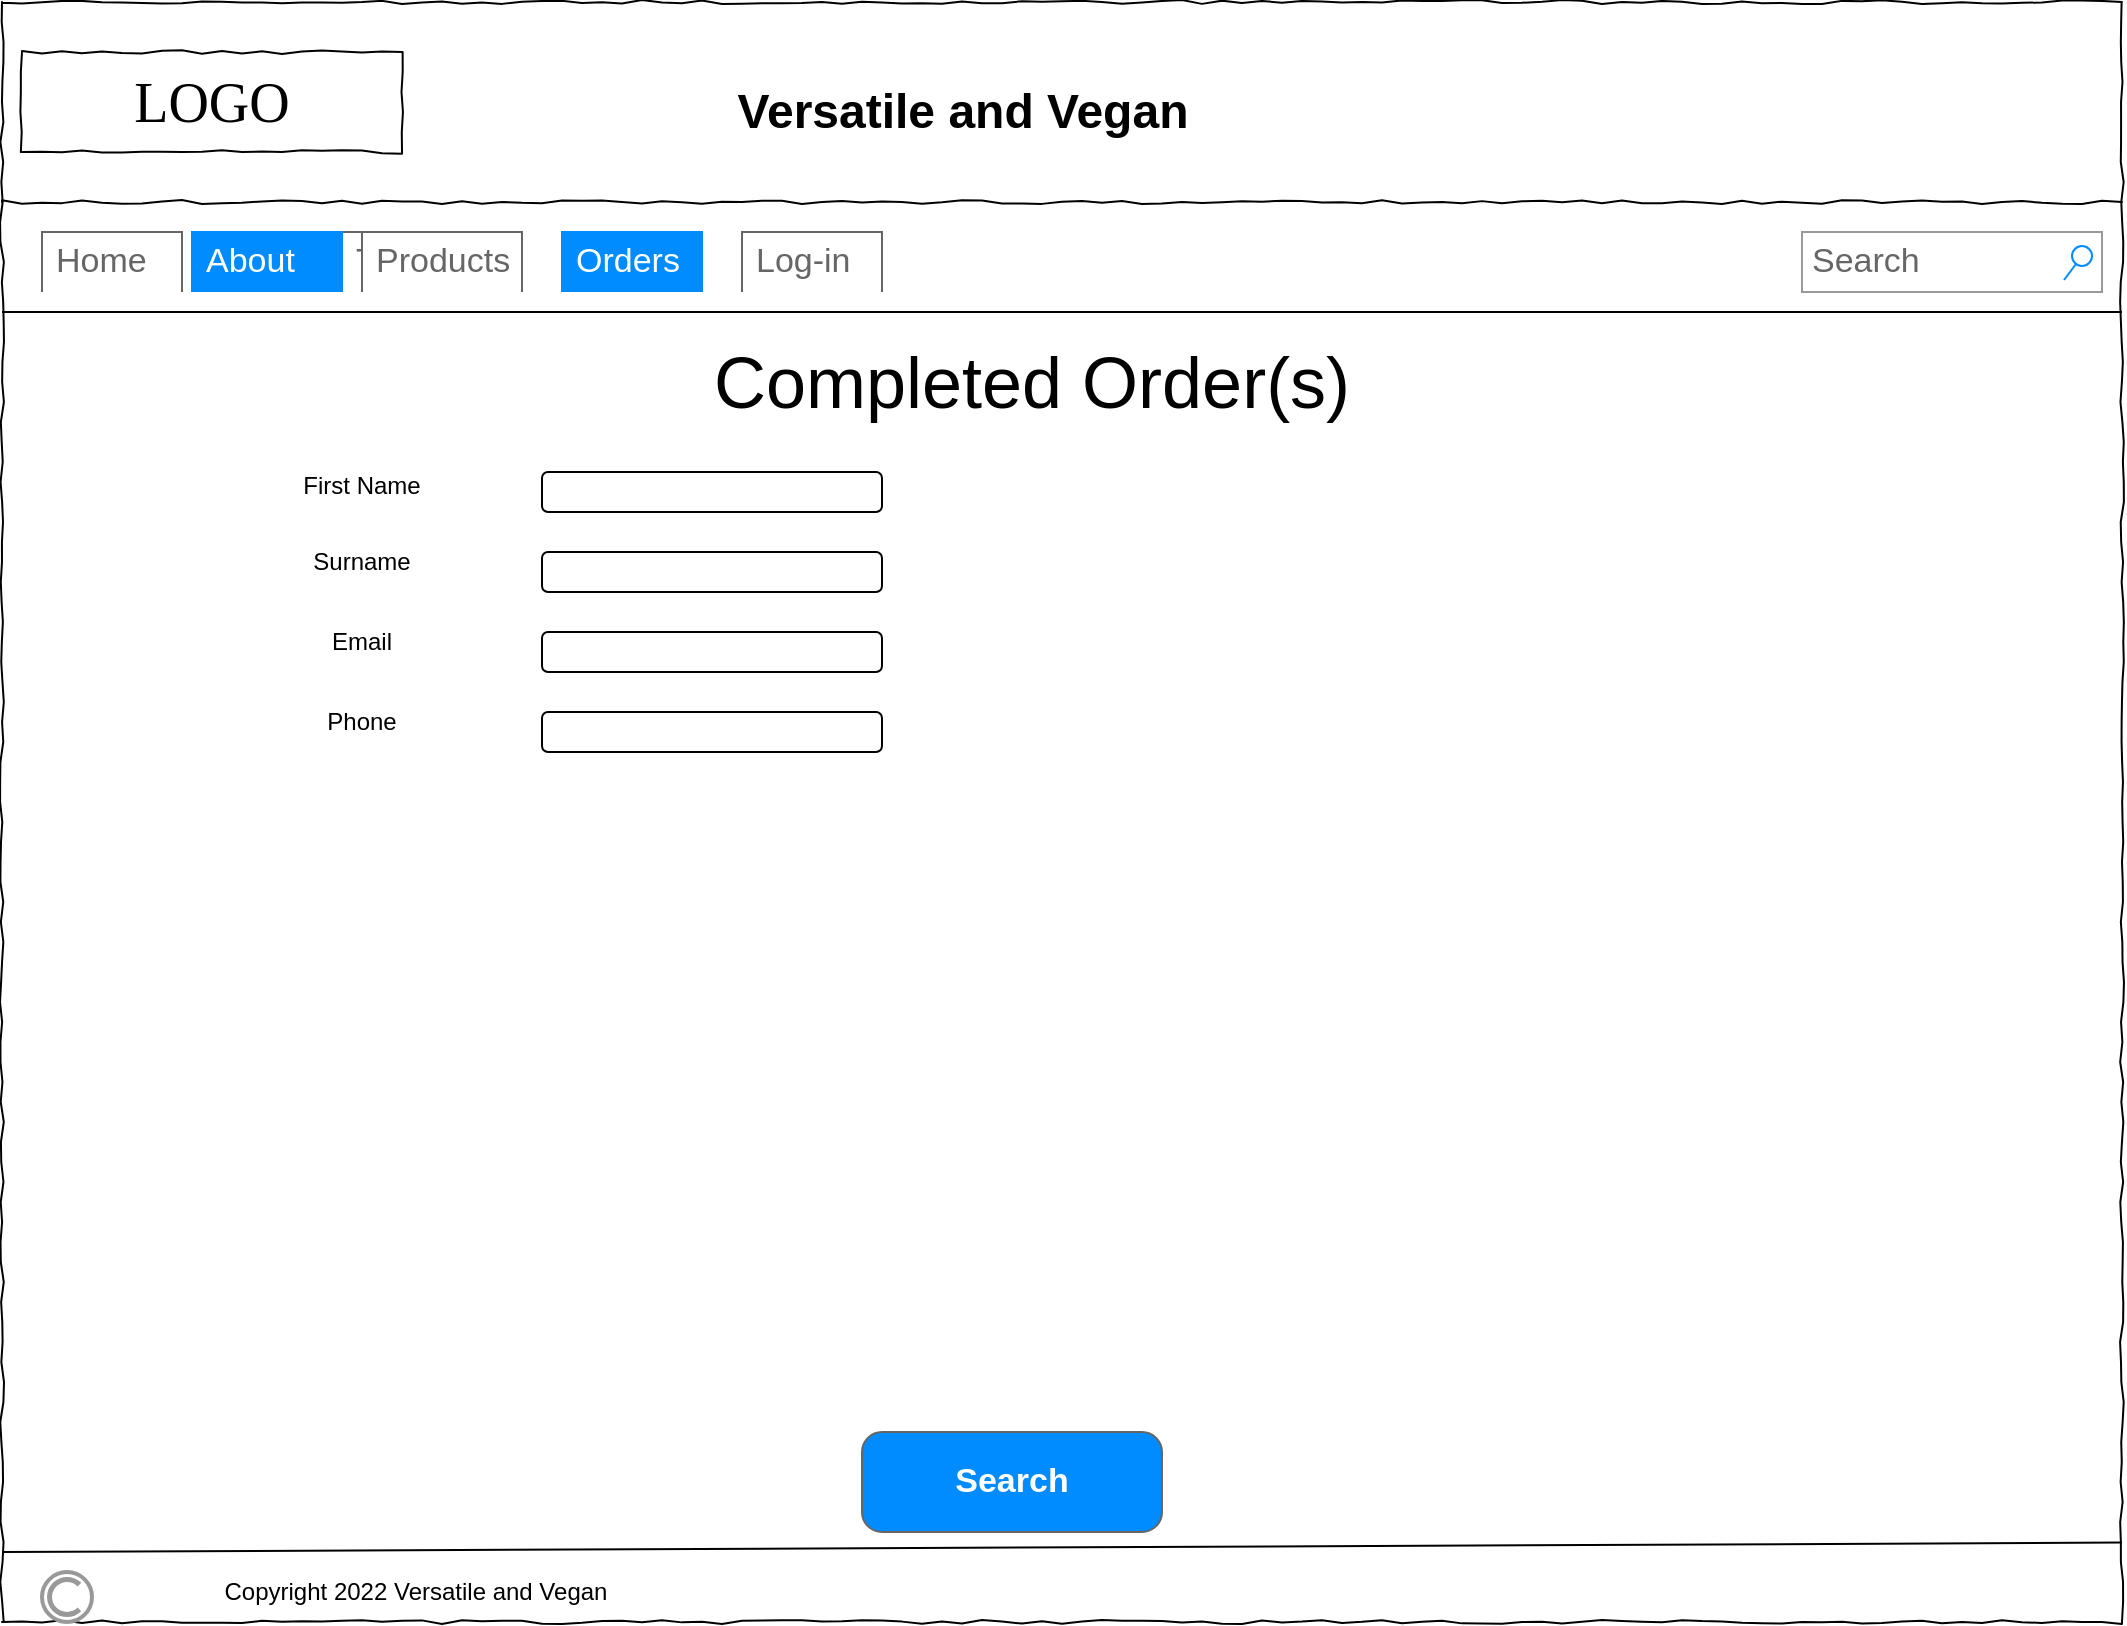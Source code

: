 <mxfile version="18.0.7" type="github">
  <diagram name="Page-1" id="03018318-947c-dd8e-b7a3-06fadd420f32">
    <mxGraphModel dx="2062" dy="1097" grid="1" gridSize="10" guides="1" tooltips="1" connect="1" arrows="1" fold="1" page="1" pageScale="1" pageWidth="1100" pageHeight="850" background="none" math="0" shadow="0">
      <root>
        <mxCell id="0" />
        <mxCell id="1" parent="0" />
        <mxCell id="677b7b8949515195-1" value="&lt;br&gt;" style="whiteSpace=wrap;html=1;rounded=0;shadow=0;labelBackgroundColor=none;strokeColor=#000000;strokeWidth=1;fillColor=none;fontFamily=Verdana;fontSize=12;fontColor=#000000;align=center;comic=1;" parent="1" vertex="1">
          <mxGeometry x="20" y="5" width="1060" height="810" as="geometry" />
        </mxCell>
        <mxCell id="677b7b8949515195-2" value="LOGO" style="whiteSpace=wrap;html=1;rounded=0;shadow=0;labelBackgroundColor=none;strokeWidth=1;fontFamily=Verdana;fontSize=28;align=center;comic=1;" parent="1" vertex="1">
          <mxGeometry x="30" y="30" width="190" height="50" as="geometry" />
        </mxCell>
        <mxCell id="677b7b8949515195-9" value="" style="line;strokeWidth=1;html=1;rounded=0;shadow=0;labelBackgroundColor=none;fillColor=none;fontFamily=Verdana;fontSize=14;fontColor=#000000;align=center;comic=1;" parent="1" vertex="1">
          <mxGeometry x="20" y="100" width="1060" height="10" as="geometry" />
        </mxCell>
        <mxCell id="BdIwxWL2ztRp1uxpC_Id-1" value="&lt;font style=&quot;font-size: 36px;&quot;&gt;Completed Order(s)&lt;/font&gt;" style="text;html=1;strokeColor=none;fillColor=none;align=center;verticalAlign=middle;whiteSpace=wrap;rounded=0;" vertex="1" parent="1">
          <mxGeometry x="150" y="180" width="770" height="30" as="geometry" />
        </mxCell>
        <mxCell id="BdIwxWL2ztRp1uxpC_Id-7" value="" style="endArrow=none;html=1;rounded=0;fontSize=36;" edge="1" parent="1">
          <mxGeometry width="50" height="50" relative="1" as="geometry">
            <mxPoint x="20" y="160" as="sourcePoint" />
            <mxPoint x="1080" y="160" as="targetPoint" />
          </mxGeometry>
        </mxCell>
        <mxCell id="BdIwxWL2ztRp1uxpC_Id-8" value="Tab 1" style="strokeWidth=1;shadow=0;dashed=0;align=center;html=1;shape=mxgraph.mockup.forms.uRect;fontSize=17;fontColor=#666666;align=left;spacingLeft=5;strokeColor=#666666;" vertex="1" parent="1">
          <mxGeometry x="40" y="120" width="70" height="30" as="geometry" />
        </mxCell>
        <mxCell id="BdIwxWL2ztRp1uxpC_Id-9" value="Tab 2" style="strokeWidth=1;shadow=0;dashed=0;align=center;html=1;shape=mxgraph.mockup.forms.uRect;fontSize=17;fontColor=#ffffff;align=left;spacingLeft=5;strokeColor=#008cff;fillColor=#008cff;" vertex="1" parent="1">
          <mxGeometry x="115" y="120" width="70" height="30" as="geometry" />
        </mxCell>
        <mxCell id="BdIwxWL2ztRp1uxpC_Id-10" value="Tab 3" style="strokeWidth=1;shadow=0;dashed=0;align=center;html=1;shape=mxgraph.mockup.forms.uRect;fontSize=17;fontColor=#666666;align=left;spacingLeft=5;strokeColor=#666666;" vertex="1" parent="1">
          <mxGeometry x="190" y="120" width="70" height="30" as="geometry" />
        </mxCell>
        <mxCell id="BdIwxWL2ztRp1uxpC_Id-11" value="Home" style="strokeWidth=1;shadow=0;dashed=0;align=center;html=1;shape=mxgraph.mockup.forms.uRect;fontSize=17;fontColor=#666666;align=left;spacingLeft=5;strokeColor=#666666;" vertex="1" parent="1">
          <mxGeometry x="40" y="120" width="70" height="30" as="geometry" />
        </mxCell>
        <mxCell id="BdIwxWL2ztRp1uxpC_Id-12" value="About" style="strokeWidth=1;shadow=0;dashed=0;align=center;html=1;shape=mxgraph.mockup.forms.uRect;fontSize=17;fontColor=#ffffff;align=left;spacingLeft=5;strokeColor=#008cff;fillColor=#008cff;" vertex="1" parent="1">
          <mxGeometry x="115" y="120" width="75" height="30" as="geometry" />
        </mxCell>
        <mxCell id="BdIwxWL2ztRp1uxpC_Id-13" value="Products" style="strokeWidth=1;shadow=0;dashed=0;align=center;html=1;shape=mxgraph.mockup.forms.uRect;fontSize=17;fontColor=#666666;align=left;spacingLeft=5;strokeColor=#666666;" vertex="1" parent="1">
          <mxGeometry x="200" y="120" width="80" height="30" as="geometry" />
        </mxCell>
        <mxCell id="BdIwxWL2ztRp1uxpC_Id-16" value="Log-in" style="strokeWidth=1;shadow=0;dashed=0;align=center;html=1;shape=mxgraph.mockup.forms.uRect;fontSize=17;fontColor=#666666;align=left;spacingLeft=5;strokeColor=#666666;" vertex="1" parent="1">
          <mxGeometry x="390" y="120" width="70" height="30" as="geometry" />
        </mxCell>
        <mxCell id="BdIwxWL2ztRp1uxpC_Id-17" value="" style="endArrow=none;html=1;rounded=0;fontSize=36;entryX=1;entryY=0.951;entryDx=0;entryDy=0;entryPerimeter=0;" edge="1" parent="1" target="677b7b8949515195-1">
          <mxGeometry width="50" height="50" relative="1" as="geometry">
            <mxPoint x="20" y="780" as="sourcePoint" />
            <mxPoint x="70" y="730" as="targetPoint" />
          </mxGeometry>
        </mxCell>
        <mxCell id="BdIwxWL2ztRp1uxpC_Id-18" value="" style="strokeColor=#999999;verticalLabelPosition=bottom;shadow=0;dashed=0;verticalAlign=top;strokeWidth=2;html=1;shape=mxgraph.mockup.misc.copyrightIcon;fontSize=36;" vertex="1" parent="1">
          <mxGeometry x="40" y="790" width="25" height="25" as="geometry" />
        </mxCell>
        <mxCell id="BdIwxWL2ztRp1uxpC_Id-26" value="Search" style="strokeWidth=1;shadow=0;dashed=0;align=center;html=1;shape=mxgraph.mockup.forms.searchBox;strokeColor=#999999;mainText=;strokeColor2=#008cff;fontColor=#666666;fontSize=17;align=left;spacingLeft=3;" vertex="1" parent="1">
          <mxGeometry x="920" y="120" width="150" height="30" as="geometry" />
        </mxCell>
        <mxCell id="BdIwxWL2ztRp1uxpC_Id-28" value="Orders" style="strokeWidth=1;shadow=0;dashed=0;align=center;html=1;shape=mxgraph.mockup.forms.uRect;fontSize=17;fontColor=#ffffff;align=left;spacingLeft=5;strokeColor=#008cff;fillColor=#008cff;" vertex="1" parent="1">
          <mxGeometry x="300" y="120" width="70" height="30" as="geometry" />
        </mxCell>
        <mxCell id="BdIwxWL2ztRp1uxpC_Id-29" value="Copyright 2022&amp;nbsp;Versatile and Vegan " style="text;html=1;strokeColor=none;fillColor=none;align=center;verticalAlign=middle;whiteSpace=wrap;rounded=0;fontSize=12;" vertex="1" parent="1">
          <mxGeometry x="72.5" y="785" width="307.5" height="30" as="geometry" />
        </mxCell>
        <mxCell id="BdIwxWL2ztRp1uxpC_Id-30" value="Versatile and Vegan " style="text;strokeColor=none;fillColor=none;html=1;fontSize=24;fontStyle=1;verticalAlign=middle;align=center;" vertex="1" parent="1">
          <mxGeometry x="390" y="40" width="220" height="40" as="geometry" />
        </mxCell>
        <mxCell id="BdIwxWL2ztRp1uxpC_Id-40" value="Search" style="strokeWidth=1;shadow=0;dashed=0;align=center;html=1;shape=mxgraph.mockup.buttons.button;strokeColor=#666666;fontColor=#ffffff;mainText=;buttonStyle=round;fontSize=17;fontStyle=1;fillColor=#008cff;whiteSpace=wrap;" vertex="1" parent="1">
          <mxGeometry x="450" y="720" width="150" height="50" as="geometry" />
        </mxCell>
        <mxCell id="BdIwxWL2ztRp1uxpC_Id-72" value="" style="rounded=1;whiteSpace=wrap;html=1;fontSize=18;" vertex="1" parent="1">
          <mxGeometry x="290" y="240" width="170" height="20" as="geometry" />
        </mxCell>
        <mxCell id="BdIwxWL2ztRp1uxpC_Id-73" value="" style="rounded=1;whiteSpace=wrap;html=1;fontSize=18;" vertex="1" parent="1">
          <mxGeometry x="290" y="280" width="170" height="20" as="geometry" />
        </mxCell>
        <mxCell id="BdIwxWL2ztRp1uxpC_Id-74" value="" style="rounded=1;whiteSpace=wrap;html=1;fontSize=18;" vertex="1" parent="1">
          <mxGeometry x="290" y="320" width="170" height="20" as="geometry" />
        </mxCell>
        <mxCell id="BdIwxWL2ztRp1uxpC_Id-75" value="" style="rounded=1;whiteSpace=wrap;html=1;fontSize=18;" vertex="1" parent="1">
          <mxGeometry x="290" y="360" width="170" height="20" as="geometry" />
        </mxCell>
        <mxCell id="BdIwxWL2ztRp1uxpC_Id-76" value="&lt;font style=&quot;font-size: 12px;&quot;&gt;First Name&lt;/font&gt;" style="text;html=1;strokeColor=none;fillColor=none;align=center;verticalAlign=middle;whiteSpace=wrap;rounded=0;fontSize=18;" vertex="1" parent="1">
          <mxGeometry x="160" y="230" width="80" height="30" as="geometry" />
        </mxCell>
        <mxCell id="BdIwxWL2ztRp1uxpC_Id-77" value="Surname" style="text;html=1;strokeColor=none;fillColor=none;align=center;verticalAlign=middle;whiteSpace=wrap;rounded=0;fontSize=12;" vertex="1" parent="1">
          <mxGeometry x="140" y="270" width="120" height="30" as="geometry" />
        </mxCell>
        <mxCell id="BdIwxWL2ztRp1uxpC_Id-78" value="Email" style="text;html=1;strokeColor=none;fillColor=none;align=center;verticalAlign=middle;whiteSpace=wrap;rounded=0;fontSize=12;" vertex="1" parent="1">
          <mxGeometry x="170" y="310" width="60" height="30" as="geometry" />
        </mxCell>
        <mxCell id="BdIwxWL2ztRp1uxpC_Id-79" value="Phone" style="text;html=1;strokeColor=none;fillColor=none;align=center;verticalAlign=middle;whiteSpace=wrap;rounded=0;fontSize=12;" vertex="1" parent="1">
          <mxGeometry x="170" y="350" width="60" height="30" as="geometry" />
        </mxCell>
      </root>
    </mxGraphModel>
  </diagram>
</mxfile>
